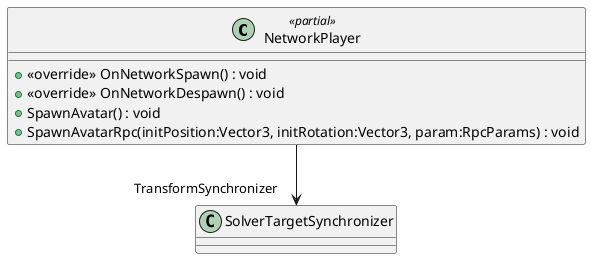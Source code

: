 @startuml
class NetworkPlayer <<partial>> {
    + <<override>> OnNetworkSpawn() : void
    + <<override>> OnNetworkDespawn() : void
    + SpawnAvatar() : void
    + SpawnAvatarRpc(initPosition:Vector3, initRotation:Vector3, param:RpcParams) : void
}
NetworkPlayer --> "TransformSynchronizer" SolverTargetSynchronizer
@enduml

